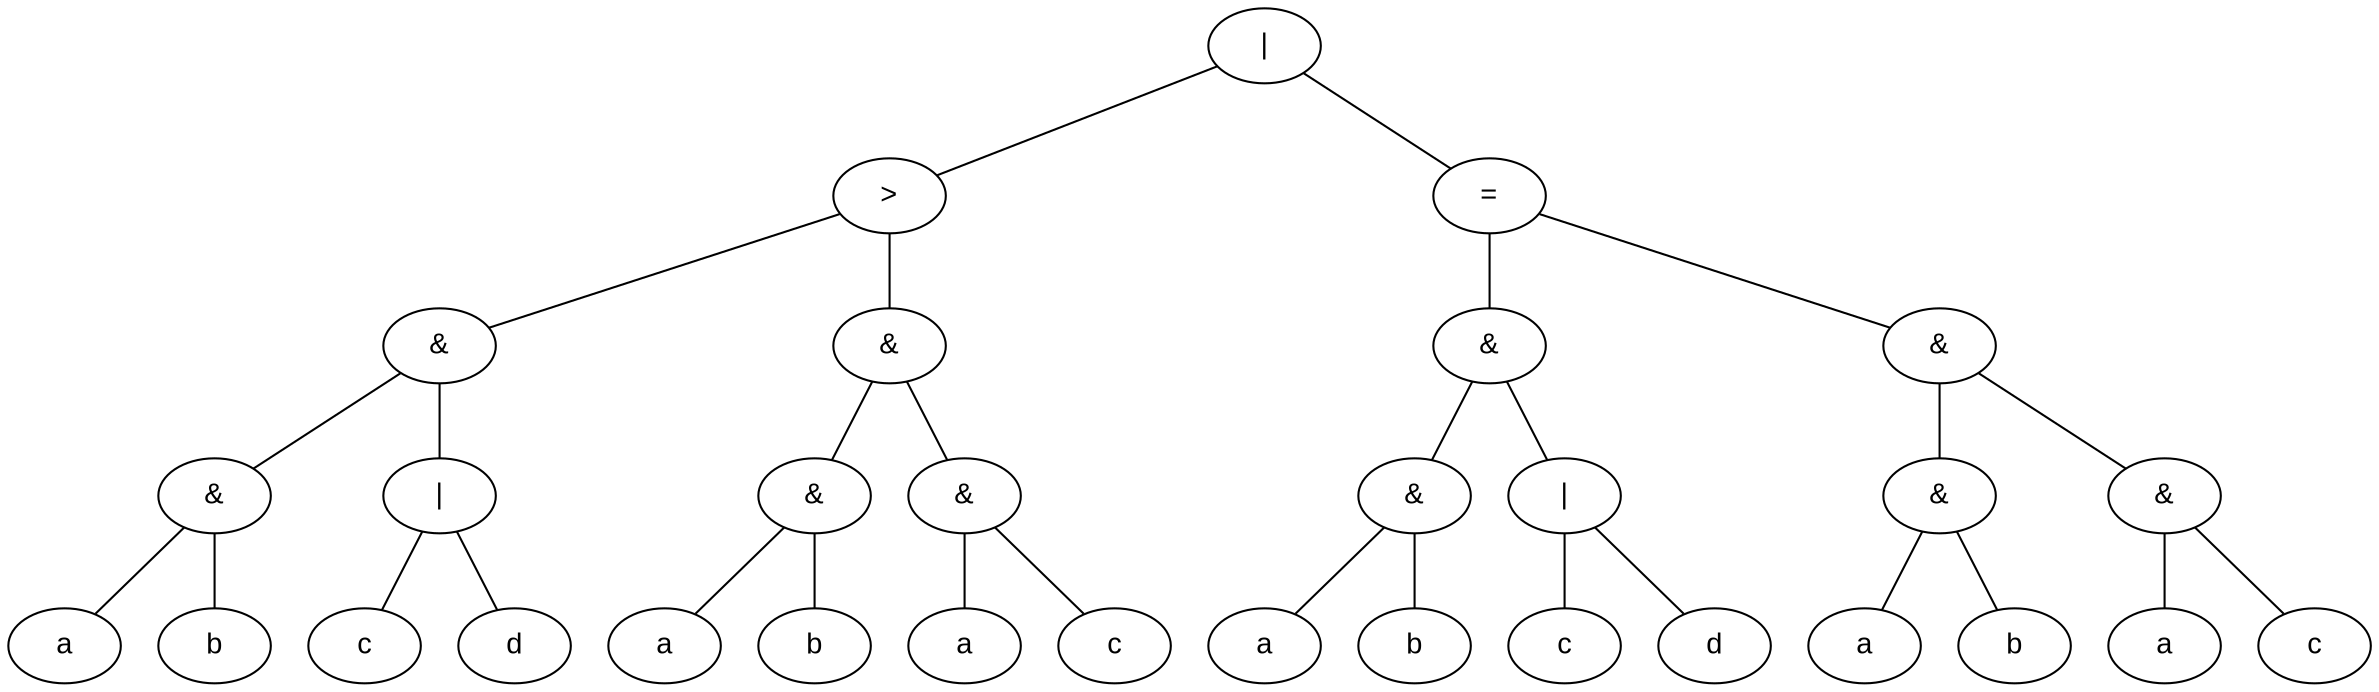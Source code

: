 graph logic {
  node [ fontname = "Arial" ]
  node1 [label = "|"]
  node1 -- node2
  node1 -- node3
  node1 [label = "|"]
  node2 -- node4
  node2 -- node5
  node2 [label = ">"]
  node4 -- node8
  node4 -- node9
  node4 [label = "&"]
  node8 -- node16
  node8 -- node17
  node8 [label = "&"]
  node16 [label = "a"]
  node17 [label = "b"]
  node9 -- node18
  node9 -- node19
  node9 [label = "|"]
  node18 [label = "c"]
  node19 [label = "d"]
  node5 -- node10
  node5 -- node11
  node5 [label = "&"]
  node10 -- node20
  node10 -- node21
  node10 [label = "&"]
  node20 [label = "a"]
  node21 [label = "b"]
  node11 -- node22
  node11 -- node23
  node11 [label = "&"]
  node22 [label = "a"]
  node23 [label = "c"]
  node3 -- node6
  node3 -- node7
  node3 [label = "="]
  node6 -- node12
  node6 -- node13
  node6 [label = "&"]
  node12 -- node24
  node12 -- node25
  node12 [label = "&"]
  node24 [label = "a"]
  node25 [label = "b"]
  node13 -- node26
  node13 -- node27
  node13 [label = "|"]
  node26 [label = "c"]
  node27 [label = "d"]
  node7 -- node14
  node7 -- node15
  node7 [label = "&"]
  node14 -- node28
  node14 -- node29
  node14 [label = "&"]
  node28 [label = "a"]
  node29 [label = "b"]
  node15 -- node30
  node15 -- node31
  node15 [label = "&"]
  node30 [label = "a"]
  node31 [label = "c"]

}
